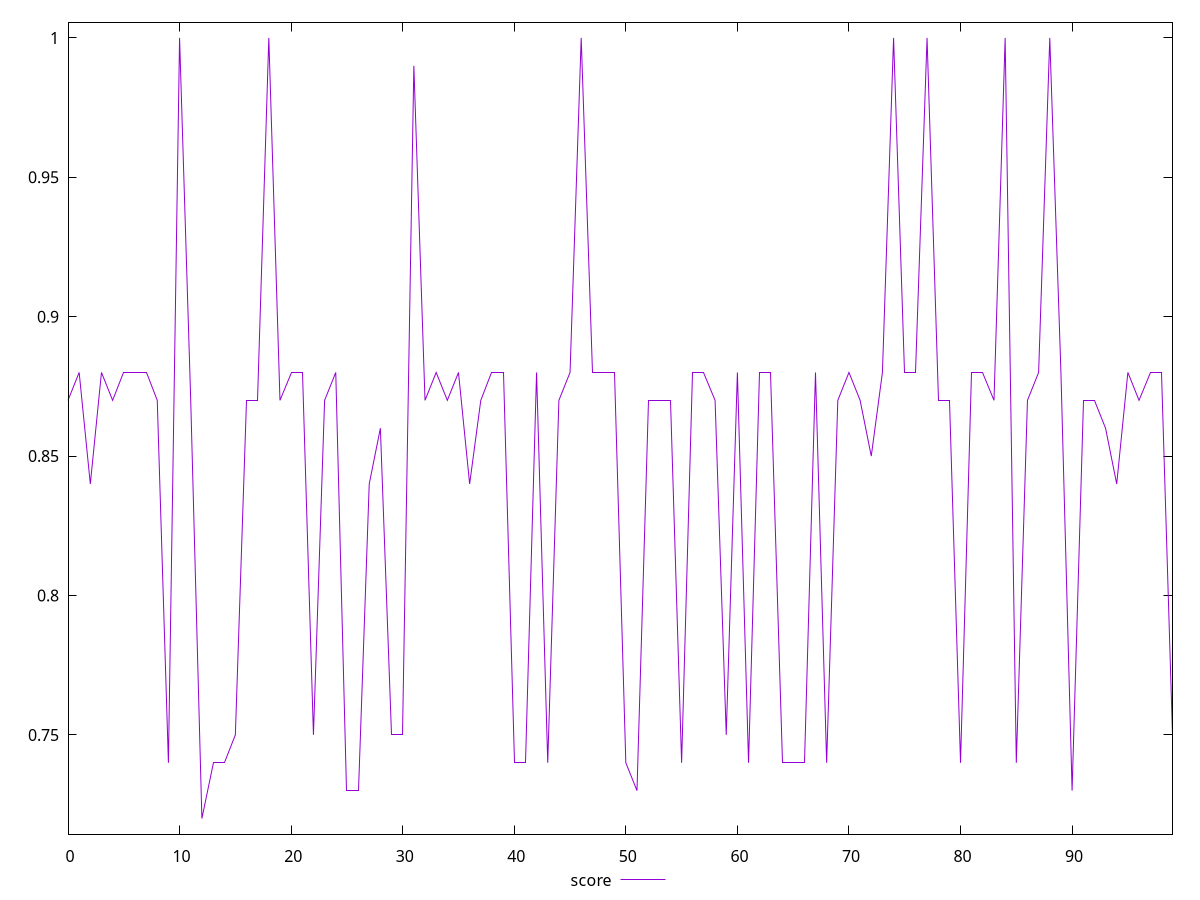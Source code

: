 reset

$score <<EOF
0 0.87
1 0.88
2 0.84
3 0.88
4 0.87
5 0.88
6 0.88
7 0.88
8 0.87
9 0.74
10 1
11 0.87
12 0.72
13 0.74
14 0.74
15 0.75
16 0.87
17 0.87
18 1
19 0.87
20 0.88
21 0.88
22 0.75
23 0.87
24 0.88
25 0.73
26 0.73
27 0.84
28 0.86
29 0.75
30 0.75
31 0.99
32 0.87
33 0.88
34 0.87
35 0.88
36 0.84
37 0.87
38 0.88
39 0.88
40 0.74
41 0.74
42 0.88
43 0.74
44 0.87
45 0.88
46 1
47 0.88
48 0.88
49 0.88
50 0.74
51 0.73
52 0.87
53 0.87
54 0.87
55 0.74
56 0.88
57 0.88
58 0.87
59 0.75
60 0.88
61 0.74
62 0.88
63 0.88
64 0.74
65 0.74
66 0.74
67 0.88
68 0.74
69 0.87
70 0.88
71 0.87
72 0.85
73 0.88
74 1
75 0.88
76 0.88
77 1
78 0.87
79 0.87
80 0.74
81 0.88
82 0.88
83 0.87
84 1
85 0.74
86 0.87
87 0.88
88 1
89 0.88
90 0.73
91 0.87
92 0.87
93 0.86
94 0.84
95 0.88
96 0.87
97 0.88
98 0.88
99 0.75
EOF

set key outside below
set xrange [0:99]
set yrange [0.7143999999999999:1.0056]
set trange [0.7143999999999999:1.0056]
set terminal svg size 640, 500 enhanced background rgb 'white'
set output "report_00015_2021-02-09T16-11-33.973Z/offscreen-images/samples/pages+cached/score/values.svg"

plot $score title "score" with line

reset
